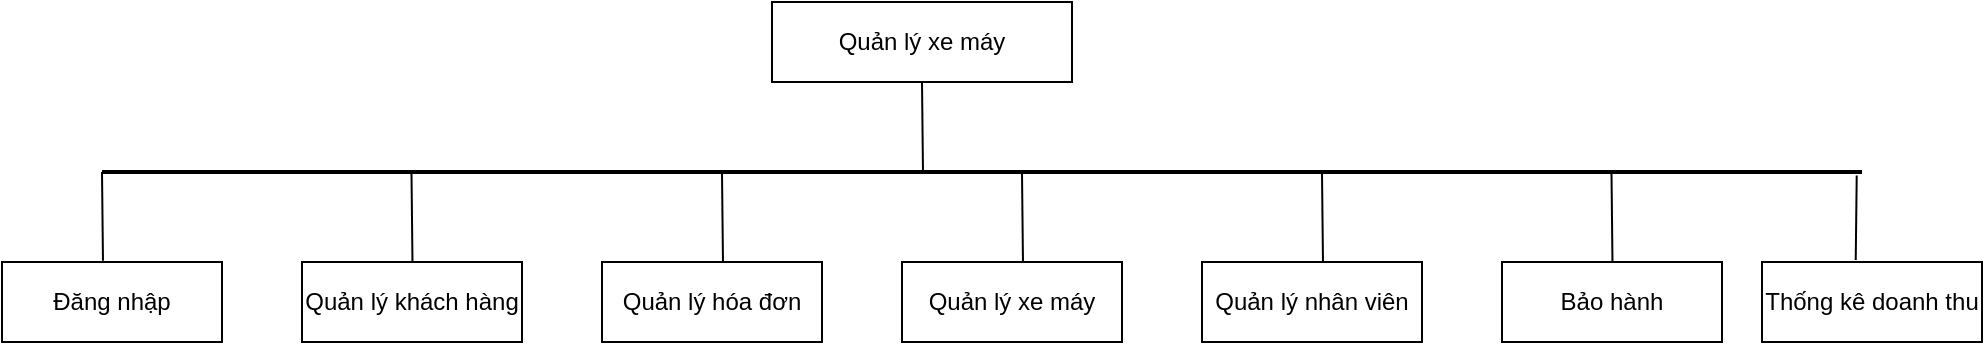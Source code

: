 <mxfile version="15.7.3" type="device"><diagram id="DM7P6saauxPHQvp5rQxX" name="Page-1"><mxGraphModel dx="782" dy="579" grid="1" gridSize="10" guides="1" tooltips="1" connect="1" arrows="1" fold="1" page="1" pageScale="1" pageWidth="1100" pageHeight="850" math="0" shadow="0"><root><mxCell id="0"/><mxCell id="1" parent="0"/><mxCell id="fGUZDO6IDkjxLYDbGrY8-1" value="Quản lý xe máy" style="rounded=0;whiteSpace=wrap;html=1;" parent="1" vertex="1"><mxGeometry x="475" y="70" width="150" height="40" as="geometry"/></mxCell><mxCell id="fGUZDO6IDkjxLYDbGrY8-2" value="Đăng nhập" style="rounded=0;whiteSpace=wrap;html=1;" parent="1" vertex="1"><mxGeometry x="90" y="200" width="110" height="40" as="geometry"/></mxCell><mxCell id="fGUZDO6IDkjxLYDbGrY8-3" value="Quản lý khách hàng" style="rounded=0;whiteSpace=wrap;html=1;" parent="1" vertex="1"><mxGeometry x="240" y="200" width="110" height="40" as="geometry"/></mxCell><mxCell id="fGUZDO6IDkjxLYDbGrY8-4" value="Quản lý hóa đơn" style="rounded=0;whiteSpace=wrap;html=1;" parent="1" vertex="1"><mxGeometry x="390" y="200" width="110" height="40" as="geometry"/></mxCell><mxCell id="fGUZDO6IDkjxLYDbGrY8-5" value="Quản lý xe máy" style="rounded=0;whiteSpace=wrap;html=1;" parent="1" vertex="1"><mxGeometry x="540" y="200" width="110" height="40" as="geometry"/></mxCell><mxCell id="fGUZDO6IDkjxLYDbGrY8-6" value="Quản lý nhân viên" style="rounded=0;whiteSpace=wrap;html=1;" parent="1" vertex="1"><mxGeometry x="690" y="200" width="110" height="40" as="geometry"/></mxCell><mxCell id="fGUZDO6IDkjxLYDbGrY8-8" value="Bảo hành" style="rounded=0;whiteSpace=wrap;html=1;" parent="1" vertex="1"><mxGeometry x="840" y="200" width="110" height="40" as="geometry"/></mxCell><mxCell id="fGUZDO6IDkjxLYDbGrY8-9" value="Thống kê doanh thu" style="rounded=0;whiteSpace=wrap;html=1;" parent="1" vertex="1"><mxGeometry x="970" y="200" width="110" height="40" as="geometry"/></mxCell><mxCell id="fGUZDO6IDkjxLYDbGrY8-80" value="" style="line;strokeWidth=2;html=1;" parent="1" vertex="1"><mxGeometry x="140" y="150" width="880" height="10" as="geometry"/></mxCell><mxCell id="fGUZDO6IDkjxLYDbGrY8-83" value="" style="endArrow=none;html=1;rounded=0;exitX=0.459;exitY=-0.015;exitDx=0;exitDy=0;exitPerimeter=0;entryX=0;entryY=0.5;entryDx=0;entryDy=0;entryPerimeter=0;" parent="1" source="fGUZDO6IDkjxLYDbGrY8-2" target="fGUZDO6IDkjxLYDbGrY8-80" edge="1"><mxGeometry relative="1" as="geometry"><mxPoint x="170" y="180" as="sourcePoint"/><mxPoint x="330" y="180" as="targetPoint"/></mxGeometry></mxCell><mxCell id="fGUZDO6IDkjxLYDbGrY8-84" value="" style="endArrow=none;html=1;rounded=0;exitX=0.459;exitY=-0.015;exitDx=0;exitDy=0;exitPerimeter=0;entryX=0;entryY=0.5;entryDx=0;entryDy=0;entryPerimeter=0;" parent="1" edge="1"><mxGeometry relative="1" as="geometry"><mxPoint x="295.24" y="200.0" as="sourcePoint"/><mxPoint x="294.75" y="155.6" as="targetPoint"/></mxGeometry></mxCell><mxCell id="fGUZDO6IDkjxLYDbGrY8-85" value="" style="endArrow=none;html=1;rounded=0;exitX=0.459;exitY=-0.015;exitDx=0;exitDy=0;exitPerimeter=0;entryX=0;entryY=0.5;entryDx=0;entryDy=0;entryPerimeter=0;" parent="1" edge="1"><mxGeometry relative="1" as="geometry"><mxPoint x="450.49" y="200" as="sourcePoint"/><mxPoint x="450" y="155.6" as="targetPoint"/></mxGeometry></mxCell><mxCell id="fGUZDO6IDkjxLYDbGrY8-86" value="" style="endArrow=none;html=1;rounded=0;exitX=0.459;exitY=-0.015;exitDx=0;exitDy=0;exitPerimeter=0;entryX=0;entryY=0.5;entryDx=0;entryDy=0;entryPerimeter=0;" parent="1" edge="1"><mxGeometry relative="1" as="geometry"><mxPoint x="600.49" y="200" as="sourcePoint"/><mxPoint x="600" y="155.6" as="targetPoint"/></mxGeometry></mxCell><mxCell id="fGUZDO6IDkjxLYDbGrY8-87" value="" style="endArrow=none;html=1;rounded=0;exitX=0.459;exitY=-0.015;exitDx=0;exitDy=0;exitPerimeter=0;entryX=0;entryY=0.5;entryDx=0;entryDy=0;entryPerimeter=0;" parent="1" edge="1"><mxGeometry relative="1" as="geometry"><mxPoint x="750.49" y="200" as="sourcePoint"/><mxPoint x="750" y="155.6" as="targetPoint"/></mxGeometry></mxCell><mxCell id="fGUZDO6IDkjxLYDbGrY8-88" value="" style="endArrow=none;html=1;rounded=0;exitX=0.459;exitY=-0.015;exitDx=0;exitDy=0;exitPerimeter=0;entryX=0;entryY=0.5;entryDx=0;entryDy=0;entryPerimeter=0;" parent="1" edge="1"><mxGeometry relative="1" as="geometry"><mxPoint x="895.24" y="200" as="sourcePoint"/><mxPoint x="894.75" y="155.6" as="targetPoint"/></mxGeometry></mxCell><mxCell id="fGUZDO6IDkjxLYDbGrY8-89" value="" style="endArrow=none;html=1;rounded=0;exitX=0.426;exitY=-0.026;exitDx=0;exitDy=0;exitPerimeter=0;entryX=0.997;entryY=0.671;entryDx=0;entryDy=0;entryPerimeter=0;" parent="1" edge="1" target="fGUZDO6IDkjxLYDbGrY8-80" source="fGUZDO6IDkjxLYDbGrY8-9"><mxGeometry relative="1" as="geometry"><mxPoint x="1050.49" y="200" as="sourcePoint"/><mxPoint x="1050" y="155.6" as="targetPoint"/></mxGeometry></mxCell><mxCell id="fGUZDO6IDkjxLYDbGrY8-90" value="" style="endArrow=none;html=1;rounded=0;exitX=0.459;exitY=-0.015;exitDx=0;exitDy=0;exitPerimeter=0;entryX=0;entryY=0.5;entryDx=0;entryDy=0;entryPerimeter=0;" parent="1" edge="1"><mxGeometry relative="1" as="geometry"><mxPoint x="550.49" y="154.4" as="sourcePoint"/><mxPoint x="550" y="110.0" as="targetPoint"/></mxGeometry></mxCell></root></mxGraphModel></diagram></mxfile>